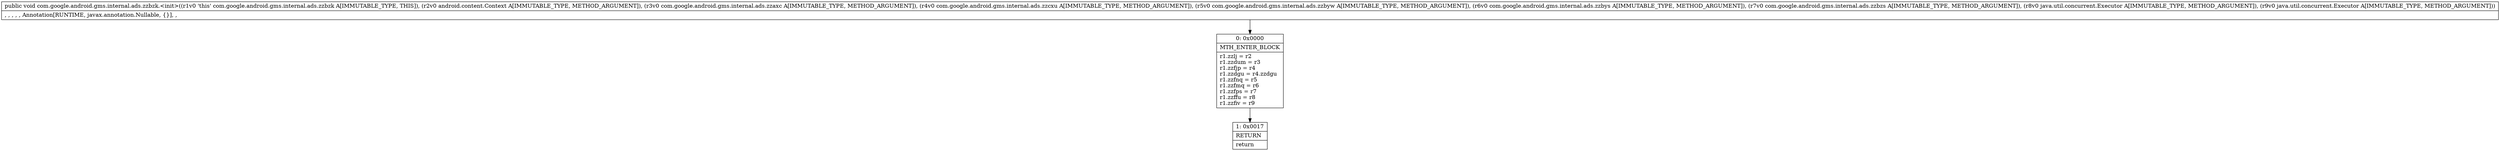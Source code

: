 digraph "CFG forcom.google.android.gms.internal.ads.zzbzk.\<init\>(Landroid\/content\/Context;Lcom\/google\/android\/gms\/internal\/ads\/zzaxc;Lcom\/google\/android\/gms\/internal\/ads\/zzcxu;Lcom\/google\/android\/gms\/internal\/ads\/zzbyw;Lcom\/google\/android\/gms\/internal\/ads\/zzbys;Lcom\/google\/android\/gms\/internal\/ads\/zzbzs;Ljava\/util\/concurrent\/Executor;Ljava\/util\/concurrent\/Executor;)V" {
Node_0 [shape=record,label="{0\:\ 0x0000|MTH_ENTER_BLOCK\l|r1.zzlj = r2\lr1.zzdum = r3\lr1.zzfjp = r4\lr1.zzdgu = r4.zzdgu\lr1.zzfnq = r5\lr1.zzfmq = r6\lr1.zzfps = r7\lr1.zzffu = r8\lr1.zzfiv = r9\l}"];
Node_1 [shape=record,label="{1\:\ 0x0017|RETURN\l|return\l}"];
MethodNode[shape=record,label="{public void com.google.android.gms.internal.ads.zzbzk.\<init\>((r1v0 'this' com.google.android.gms.internal.ads.zzbzk A[IMMUTABLE_TYPE, THIS]), (r2v0 android.content.Context A[IMMUTABLE_TYPE, METHOD_ARGUMENT]), (r3v0 com.google.android.gms.internal.ads.zzaxc A[IMMUTABLE_TYPE, METHOD_ARGUMENT]), (r4v0 com.google.android.gms.internal.ads.zzcxu A[IMMUTABLE_TYPE, METHOD_ARGUMENT]), (r5v0 com.google.android.gms.internal.ads.zzbyw A[IMMUTABLE_TYPE, METHOD_ARGUMENT]), (r6v0 com.google.android.gms.internal.ads.zzbys A[IMMUTABLE_TYPE, METHOD_ARGUMENT]), (r7v0 com.google.android.gms.internal.ads.zzbzs A[IMMUTABLE_TYPE, METHOD_ARGUMENT]), (r8v0 java.util.concurrent.Executor A[IMMUTABLE_TYPE, METHOD_ARGUMENT]), (r9v0 java.util.concurrent.Executor A[IMMUTABLE_TYPE, METHOD_ARGUMENT]))  | , , , , , Annotation[RUNTIME, javax.annotation.Nullable, \{\}], , \l}"];
MethodNode -> Node_0;
Node_0 -> Node_1;
}


